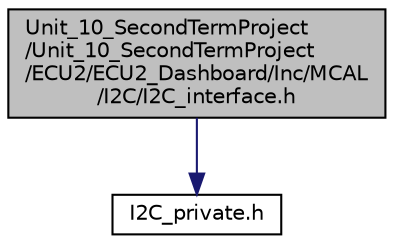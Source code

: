 digraph "Unit_10_SecondTermProject/Unit_10_SecondTermProject/ECU2/ECU2_Dashboard/Inc/MCAL/I2C/I2C_interface.h"
{
 // LATEX_PDF_SIZE
  edge [fontname="Helvetica",fontsize="10",labelfontname="Helvetica",labelfontsize="10"];
  node [fontname="Helvetica",fontsize="10",shape=record];
  Node1 [label="Unit_10_SecondTermProject\l/Unit_10_SecondTermProject\l/ECU2/ECU2_Dashboard/Inc/MCAL\l/I2C/I2C_interface.h",height=0.2,width=0.4,color="black", fillcolor="grey75", style="filled", fontcolor="black",tooltip=" "];
  Node1 -> Node2 [color="midnightblue",fontsize="10",style="solid",fontname="Helvetica"];
  Node2 [label="I2C_private.h",height=0.2,width=0.4,color="black", fillcolor="white", style="filled",URL="$_i2_c__private_8h.html",tooltip=" "];
}
